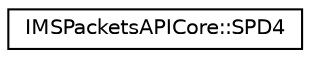 digraph "Graphical Class Hierarchy"
{
 // LATEX_PDF_SIZE
  edge [fontname="Helvetica",fontsize="10",labelfontname="Helvetica",labelfontsize="10"];
  node [fontname="Helvetica",fontsize="10",shape=record];
  rankdir="LR";
  Node0 [label="IMSPacketsAPICore::SPD4",height=0.2,width=0.4,color="black", fillcolor="white", style="filled",URL="$union_i_m_s_packets_a_p_i_core_1_1_s_p_d4.html",tooltip="Data abstraction element."];
}

